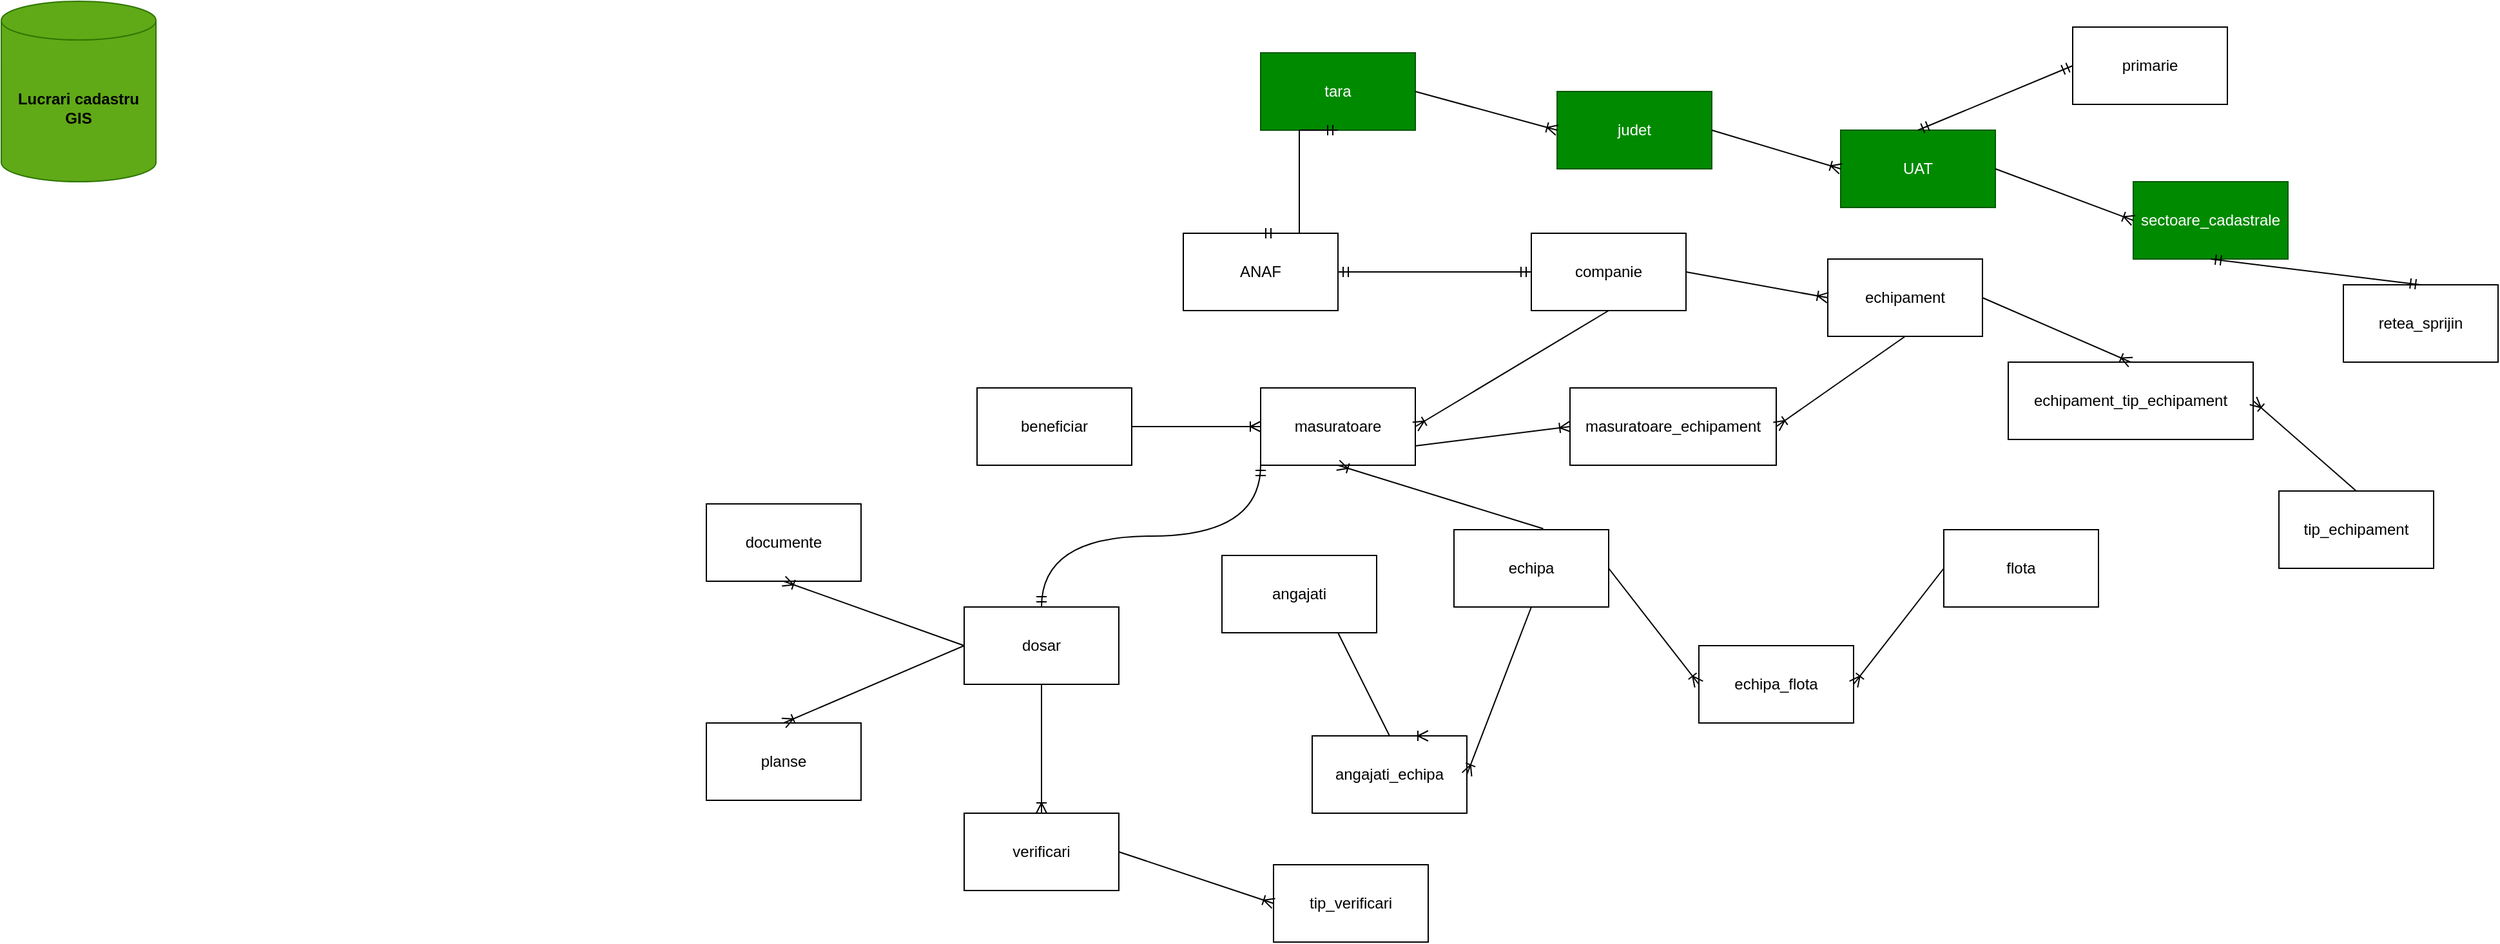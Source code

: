 <mxfile version="22.0.8" type="github">
  <diagram name="Pagina-1" id="PuCSkXzhq6iDSD-JDsau">
    <mxGraphModel dx="2412" dy="823" grid="1" gridSize="10" guides="1" tooltips="1" connect="1" arrows="1" fold="1" page="1" pageScale="1" pageWidth="827" pageHeight="1169" math="0" shadow="0">
      <root>
        <mxCell id="0" />
        <mxCell id="1" parent="0" />
        <mxCell id="dlnl32mdN41B_qW-PVoW-2" value="Lucrari cadastru GIS" style="shape=cylinder3;whiteSpace=wrap;html=1;boundedLbl=1;backgroundOutline=1;size=15;fillColor=#60a917;strokeColor=#2D7600;fontColor=#000000;labelBackgroundColor=none;labelBorderColor=none;fontStyle=1" vertex="1" parent="1">
          <mxGeometry x="-827" width="120" height="140" as="geometry" />
        </mxCell>
        <mxCell id="dlnl32mdN41B_qW-PVoW-3" value="sectoare_cadastrale" style="rounded=0;whiteSpace=wrap;html=1;fillColor=#008a00;fontColor=#ffffff;strokeColor=#005700;" vertex="1" parent="1">
          <mxGeometry x="827" y="140" width="120" height="60" as="geometry" />
        </mxCell>
        <mxCell id="dlnl32mdN41B_qW-PVoW-4" value="retea_sprijin" style="rounded=0;whiteSpace=wrap;html=1;" vertex="1" parent="1">
          <mxGeometry x="990" y="220" width="120" height="60" as="geometry" />
        </mxCell>
        <mxCell id="dlnl32mdN41B_qW-PVoW-5" value="echipa" style="rounded=0;whiteSpace=wrap;html=1;" vertex="1" parent="1">
          <mxGeometry x="300" y="410" width="120" height="60" as="geometry" />
        </mxCell>
        <mxCell id="dlnl32mdN41B_qW-PVoW-6" value="angajati" style="rounded=0;whiteSpace=wrap;html=1;" vertex="1" parent="1">
          <mxGeometry x="120" y="430" width="120" height="60" as="geometry" />
        </mxCell>
        <mxCell id="dlnl32mdN41B_qW-PVoW-7" value="echipament" style="rounded=0;whiteSpace=wrap;html=1;" vertex="1" parent="1">
          <mxGeometry x="590" y="200" width="120" height="60" as="geometry" />
        </mxCell>
        <mxCell id="dlnl32mdN41B_qW-PVoW-9" value="flota" style="rounded=0;whiteSpace=wrap;html=1;" vertex="1" parent="1">
          <mxGeometry x="680" y="410" width="120" height="60" as="geometry" />
        </mxCell>
        <mxCell id="dlnl32mdN41B_qW-PVoW-10" value="documente" style="rounded=0;whiteSpace=wrap;html=1;" vertex="1" parent="1">
          <mxGeometry x="-280" y="390" width="120" height="60" as="geometry" />
        </mxCell>
        <mxCell id="dlnl32mdN41B_qW-PVoW-11" value="masuratoare" style="rounded=0;whiteSpace=wrap;html=1;" vertex="1" parent="1">
          <mxGeometry x="150" y="300" width="120" height="60" as="geometry" />
        </mxCell>
        <mxCell id="dlnl32mdN41B_qW-PVoW-12" value="primarie" style="rounded=0;whiteSpace=wrap;html=1;" vertex="1" parent="1">
          <mxGeometry x="780" y="20" width="120" height="60" as="geometry" />
        </mxCell>
        <mxCell id="dlnl32mdN41B_qW-PVoW-13" value="beneficiar" style="rounded=0;whiteSpace=wrap;html=1;" vertex="1" parent="1">
          <mxGeometry x="-70" y="300" width="120" height="60" as="geometry" />
        </mxCell>
        <mxCell id="dlnl32mdN41B_qW-PVoW-15" value="dosar" style="rounded=0;whiteSpace=wrap;html=1;" vertex="1" parent="1">
          <mxGeometry x="-80" y="470" width="120" height="60" as="geometry" />
        </mxCell>
        <mxCell id="dlnl32mdN41B_qW-PVoW-17" value="planse" style="rounded=0;whiteSpace=wrap;html=1;" vertex="1" parent="1">
          <mxGeometry x="-280" y="560" width="120" height="60" as="geometry" />
        </mxCell>
        <mxCell id="dlnl32mdN41B_qW-PVoW-19" value="tip_verificari" style="rounded=0;whiteSpace=wrap;html=1;" vertex="1" parent="1">
          <mxGeometry x="160" y="670" width="120" height="60" as="geometry" />
        </mxCell>
        <mxCell id="dlnl32mdN41B_qW-PVoW-20" value="verificari" style="rounded=0;whiteSpace=wrap;html=1;" vertex="1" parent="1">
          <mxGeometry x="-80" y="630" width="120" height="60" as="geometry" />
        </mxCell>
        <mxCell id="dlnl32mdN41B_qW-PVoW-21" value="UAT" style="rounded=0;whiteSpace=wrap;html=1;fillColor=#008a00;fontColor=#ffffff;strokeColor=#005700;" vertex="1" parent="1">
          <mxGeometry x="600" y="100" width="120" height="60" as="geometry" />
        </mxCell>
        <mxCell id="dlnl32mdN41B_qW-PVoW-22" value="" style="fontSize=12;html=1;endArrow=ERoneToMany;rounded=0;exitX=1;exitY=0.5;exitDx=0;exitDy=0;entryX=0;entryY=0.5;entryDx=0;entryDy=0;" edge="1" parent="1" source="dlnl32mdN41B_qW-PVoW-21" target="dlnl32mdN41B_qW-PVoW-3">
          <mxGeometry width="100" height="100" relative="1" as="geometry">
            <mxPoint x="200" y="220" as="sourcePoint" />
            <mxPoint x="320" y="60" as="targetPoint" />
          </mxGeometry>
        </mxCell>
        <mxCell id="dlnl32mdN41B_qW-PVoW-23" value="judet" style="rounded=0;whiteSpace=wrap;html=1;fillColor=#008a00;fontColor=#ffffff;strokeColor=#005700;" vertex="1" parent="1">
          <mxGeometry x="380" y="70" width="120" height="60" as="geometry" />
        </mxCell>
        <mxCell id="dlnl32mdN41B_qW-PVoW-24" value="" style="fontSize=12;html=1;endArrow=ERoneToMany;rounded=0;exitX=1;exitY=0.5;exitDx=0;exitDy=0;entryX=0;entryY=0.5;entryDx=0;entryDy=0;" edge="1" parent="1" source="dlnl32mdN41B_qW-PVoW-23" target="dlnl32mdN41B_qW-PVoW-21">
          <mxGeometry width="100" height="100" relative="1" as="geometry">
            <mxPoint x="300" y="100" as="sourcePoint" />
            <mxPoint x="470" y="140" as="targetPoint" />
          </mxGeometry>
        </mxCell>
        <mxCell id="dlnl32mdN41B_qW-PVoW-25" value="tara" style="rounded=0;whiteSpace=wrap;html=1;fillColor=#008a00;fontColor=#ffffff;strokeColor=#005700;" vertex="1" parent="1">
          <mxGeometry x="150" y="40" width="120" height="60" as="geometry" />
        </mxCell>
        <mxCell id="dlnl32mdN41B_qW-PVoW-26" value="" style="fontSize=12;html=1;endArrow=ERoneToMany;rounded=0;entryX=0;entryY=0.5;entryDx=0;entryDy=0;exitX=1;exitY=0.5;exitDx=0;exitDy=0;" edge="1" parent="1" source="dlnl32mdN41B_qW-PVoW-25" target="dlnl32mdN41B_qW-PVoW-23">
          <mxGeometry width="100" height="100" relative="1" as="geometry">
            <mxPoint x="360" y="160" as="sourcePoint" />
            <mxPoint x="264" y="130" as="targetPoint" />
          </mxGeometry>
        </mxCell>
        <mxCell id="dlnl32mdN41B_qW-PVoW-27" value="companie" style="rounded=0;whiteSpace=wrap;html=1;" vertex="1" parent="1">
          <mxGeometry x="360" y="180" width="120" height="60" as="geometry" />
        </mxCell>
        <mxCell id="dlnl32mdN41B_qW-PVoW-28" value="" style="fontSize=12;html=1;endArrow=ERoneToMany;rounded=0;exitX=1;exitY=0.5;exitDx=0;exitDy=0;entryX=0;entryY=0.5;entryDx=0;entryDy=0;" edge="1" parent="1" source="dlnl32mdN41B_qW-PVoW-27" target="dlnl32mdN41B_qW-PVoW-7">
          <mxGeometry width="100" height="100" relative="1" as="geometry">
            <mxPoint x="500" y="270" as="sourcePoint" />
            <mxPoint x="590" y="230" as="targetPoint" />
          </mxGeometry>
        </mxCell>
        <mxCell id="dlnl32mdN41B_qW-PVoW-30" value="ANAF" style="rounded=0;whiteSpace=wrap;html=1;" vertex="1" parent="1">
          <mxGeometry x="90" y="180" width="120" height="60" as="geometry" />
        </mxCell>
        <mxCell id="dlnl32mdN41B_qW-PVoW-31" value="" style="edgeStyle=entityRelationEdgeStyle;fontSize=12;html=1;endArrow=ERmandOne;startArrow=ERmandOne;rounded=0;exitX=1;exitY=0.5;exitDx=0;exitDy=0;entryX=0;entryY=0.5;entryDx=0;entryDy=0;" edge="1" parent="1" source="dlnl32mdN41B_qW-PVoW-30" target="dlnl32mdN41B_qW-PVoW-27">
          <mxGeometry width="100" height="100" relative="1" as="geometry">
            <mxPoint x="470" y="330" as="sourcePoint" />
            <mxPoint x="570" y="230" as="targetPoint" />
          </mxGeometry>
        </mxCell>
        <mxCell id="dlnl32mdN41B_qW-PVoW-32" value="" style="edgeStyle=entityRelationEdgeStyle;fontSize=12;html=1;endArrow=ERmandOne;startArrow=ERmandOne;rounded=0;entryX=0.5;entryY=1;entryDx=0;entryDy=0;exitX=0.5;exitY=0;exitDx=0;exitDy=0;" edge="1" parent="1" source="dlnl32mdN41B_qW-PVoW-30" target="dlnl32mdN41B_qW-PVoW-25">
          <mxGeometry width="100" height="100" relative="1" as="geometry">
            <mxPoint x="470" y="330" as="sourcePoint" />
            <mxPoint x="570" y="230" as="targetPoint" />
          </mxGeometry>
        </mxCell>
        <mxCell id="dlnl32mdN41B_qW-PVoW-33" value="" style="fontSize=12;html=1;endArrow=ERoneToMany;rounded=0;exitX=0.5;exitY=1;exitDx=0;exitDy=0;entryX=1;entryY=0.5;entryDx=0;entryDy=0;" edge="1" parent="1" source="dlnl32mdN41B_qW-PVoW-27" target="dlnl32mdN41B_qW-PVoW-11">
          <mxGeometry width="100" height="100" relative="1" as="geometry">
            <mxPoint x="510" y="400" as="sourcePoint" />
            <mxPoint x="610" y="300" as="targetPoint" />
          </mxGeometry>
        </mxCell>
        <mxCell id="dlnl32mdN41B_qW-PVoW-34" value="masuratoare_echipament" style="rounded=0;whiteSpace=wrap;html=1;" vertex="1" parent="1">
          <mxGeometry x="390" y="300" width="160" height="60" as="geometry" />
        </mxCell>
        <mxCell id="dlnl32mdN41B_qW-PVoW-35" value="" style="fontSize=12;html=1;endArrow=ERoneToMany;rounded=0;exitX=1;exitY=0.75;exitDx=0;exitDy=0;entryX=0;entryY=0.5;entryDx=0;entryDy=0;" edge="1" parent="1" source="dlnl32mdN41B_qW-PVoW-11" target="dlnl32mdN41B_qW-PVoW-34">
          <mxGeometry width="100" height="100" relative="1" as="geometry">
            <mxPoint x="270" y="490" as="sourcePoint" />
            <mxPoint x="370" y="390" as="targetPoint" />
          </mxGeometry>
        </mxCell>
        <mxCell id="dlnl32mdN41B_qW-PVoW-36" value="" style="fontSize=12;html=1;endArrow=ERoneToMany;rounded=0;exitX=0.5;exitY=1;exitDx=0;exitDy=0;entryX=1;entryY=0.5;entryDx=0;entryDy=0;" edge="1" parent="1" source="dlnl32mdN41B_qW-PVoW-7" target="dlnl32mdN41B_qW-PVoW-34">
          <mxGeometry width="100" height="100" relative="1" as="geometry">
            <mxPoint x="650" y="270" as="sourcePoint" />
            <mxPoint x="650" y="350" as="targetPoint" />
          </mxGeometry>
        </mxCell>
        <mxCell id="dlnl32mdN41B_qW-PVoW-37" value="angajati_echipa" style="rounded=0;whiteSpace=wrap;html=1;" vertex="1" parent="1">
          <mxGeometry x="190" y="570" width="120" height="60" as="geometry" />
        </mxCell>
        <mxCell id="dlnl32mdN41B_qW-PVoW-38" value="" style="edgeStyle=entityRelationEdgeStyle;fontSize=12;html=1;endArrow=ERoneToMany;rounded=0;exitX=0.5;exitY=1;exitDx=0;exitDy=0;entryX=0.75;entryY=0;entryDx=0;entryDy=0;" edge="1" parent="1" source="dlnl32mdN41B_qW-PVoW-6" target="dlnl32mdN41B_qW-PVoW-37">
          <mxGeometry width="100" height="100" relative="1" as="geometry">
            <mxPoint x="280" y="550" as="sourcePoint" />
            <mxPoint x="440" y="520" as="targetPoint" />
          </mxGeometry>
        </mxCell>
        <mxCell id="dlnl32mdN41B_qW-PVoW-39" value="" style="fontSize=12;html=1;endArrow=ERoneToMany;rounded=0;entryX=1;entryY=0.5;entryDx=0;entryDy=0;exitX=0.5;exitY=1;exitDx=0;exitDy=0;" edge="1" parent="1" source="dlnl32mdN41B_qW-PVoW-5" target="dlnl32mdN41B_qW-PVoW-37">
          <mxGeometry width="100" height="100" relative="1" as="geometry">
            <mxPoint x="300" y="590" as="sourcePoint" />
            <mxPoint x="320" y="570" as="targetPoint" />
          </mxGeometry>
        </mxCell>
        <mxCell id="dlnl32mdN41B_qW-PVoW-40" value="" style="fontSize=12;html=1;endArrow=ERoneToMany;rounded=0;exitX=0.577;exitY=-0.012;exitDx=0;exitDy=0;exitPerimeter=0;entryX=0.5;entryY=1;entryDx=0;entryDy=0;" edge="1" parent="1" source="dlnl32mdN41B_qW-PVoW-5" target="dlnl32mdN41B_qW-PVoW-11">
          <mxGeometry width="100" height="100" relative="1" as="geometry">
            <mxPoint x="630" y="390" as="sourcePoint" />
            <mxPoint x="730" y="290" as="targetPoint" />
          </mxGeometry>
        </mxCell>
        <mxCell id="dlnl32mdN41B_qW-PVoW-41" value="echipa_flota" style="rounded=0;whiteSpace=wrap;html=1;" vertex="1" parent="1">
          <mxGeometry x="490" y="500" width="120" height="60" as="geometry" />
        </mxCell>
        <mxCell id="dlnl32mdN41B_qW-PVoW-42" value="" style="fontSize=12;html=1;endArrow=ERoneToMany;rounded=0;exitX=1;exitY=0.5;exitDx=0;exitDy=0;entryX=0;entryY=0.5;entryDx=0;entryDy=0;" edge="1" parent="1" source="dlnl32mdN41B_qW-PVoW-5" target="dlnl32mdN41B_qW-PVoW-41">
          <mxGeometry width="100" height="100" relative="1" as="geometry">
            <mxPoint x="610" y="510" as="sourcePoint" />
            <mxPoint x="710" y="410" as="targetPoint" />
          </mxGeometry>
        </mxCell>
        <mxCell id="dlnl32mdN41B_qW-PVoW-43" value="" style="fontSize=12;html=1;endArrow=ERoneToMany;rounded=0;entryX=1;entryY=0.5;entryDx=0;entryDy=0;exitX=0;exitY=0.5;exitDx=0;exitDy=0;" edge="1" parent="1" source="dlnl32mdN41B_qW-PVoW-9" target="dlnl32mdN41B_qW-PVoW-41">
          <mxGeometry width="100" height="100" relative="1" as="geometry">
            <mxPoint x="600" y="450" as="sourcePoint" />
            <mxPoint x="710" y="400" as="targetPoint" />
          </mxGeometry>
        </mxCell>
        <mxCell id="dlnl32mdN41B_qW-PVoW-44" value="" style="fontSize=12;html=1;endArrow=ERmandOne;startArrow=ERmandOne;rounded=0;entryX=0.5;entryY=1;entryDx=0;entryDy=0;exitX=0.5;exitY=0;exitDx=0;exitDy=0;" edge="1" parent="1" source="dlnl32mdN41B_qW-PVoW-4" target="dlnl32mdN41B_qW-PVoW-3">
          <mxGeometry width="100" height="100" relative="1" as="geometry">
            <mxPoint x="650" y="390" as="sourcePoint" />
            <mxPoint x="750" y="290" as="targetPoint" />
          </mxGeometry>
        </mxCell>
        <mxCell id="dlnl32mdN41B_qW-PVoW-45" value="" style="fontSize=12;html=1;endArrow=ERmandOne;startArrow=ERmandOne;rounded=0;entryX=0;entryY=0.5;entryDx=0;entryDy=0;exitX=0.5;exitY=0;exitDx=0;exitDy=0;" edge="1" parent="1" source="dlnl32mdN41B_qW-PVoW-21" target="dlnl32mdN41B_qW-PVoW-12">
          <mxGeometry width="100" height="100" relative="1" as="geometry">
            <mxPoint x="860" y="310" as="sourcePoint" />
            <mxPoint x="897" y="210" as="targetPoint" />
          </mxGeometry>
        </mxCell>
        <mxCell id="dlnl32mdN41B_qW-PVoW-46" value="" style="edgeStyle=entityRelationEdgeStyle;fontSize=12;html=1;endArrow=ERoneToMany;rounded=0;entryX=0;entryY=0.5;entryDx=0;entryDy=0;exitX=1;exitY=0.5;exitDx=0;exitDy=0;" edge="1" parent="1" source="dlnl32mdN41B_qW-PVoW-13" target="dlnl32mdN41B_qW-PVoW-11">
          <mxGeometry width="100" height="100" relative="1" as="geometry">
            <mxPoint x="-50" y="490" as="sourcePoint" />
            <mxPoint x="50" y="390" as="targetPoint" />
          </mxGeometry>
        </mxCell>
        <mxCell id="dlnl32mdN41B_qW-PVoW-47" value="echipament_tip_echipament" style="rounded=0;whiteSpace=wrap;html=1;" vertex="1" parent="1">
          <mxGeometry x="730" y="280" width="190" height="60" as="geometry" />
        </mxCell>
        <mxCell id="dlnl32mdN41B_qW-PVoW-48" value="tip_echipament" style="rounded=0;whiteSpace=wrap;html=1;" vertex="1" parent="1">
          <mxGeometry x="940" y="380" width="120" height="60" as="geometry" />
        </mxCell>
        <mxCell id="dlnl32mdN41B_qW-PVoW-49" value="" style="fontSize=12;html=1;endArrow=ERoneToMany;rounded=0;entryX=0.5;entryY=0;entryDx=0;entryDy=0;exitX=1;exitY=0.5;exitDx=0;exitDy=0;" edge="1" parent="1" source="dlnl32mdN41B_qW-PVoW-7" target="dlnl32mdN41B_qW-PVoW-47">
          <mxGeometry width="100" height="100" relative="1" as="geometry">
            <mxPoint x="750" y="210" as="sourcePoint" />
            <mxPoint x="820" y="250" as="targetPoint" />
          </mxGeometry>
        </mxCell>
        <mxCell id="dlnl32mdN41B_qW-PVoW-50" value="" style="fontSize=12;html=1;endArrow=ERoneToMany;rounded=0;exitX=0.5;exitY=0;exitDx=0;exitDy=0;entryX=1;entryY=0.5;entryDx=0;entryDy=0;" edge="1" parent="1" source="dlnl32mdN41B_qW-PVoW-48" target="dlnl32mdN41B_qW-PVoW-47">
          <mxGeometry width="100" height="100" relative="1" as="geometry">
            <mxPoint x="980" y="490" as="sourcePoint" />
            <mxPoint x="1090" y="510" as="targetPoint" />
          </mxGeometry>
        </mxCell>
        <mxCell id="dlnl32mdN41B_qW-PVoW-51" value="" style="fontSize=12;html=1;endArrow=ERoneToMany;rounded=0;exitX=1;exitY=0.5;exitDx=0;exitDy=0;entryX=0;entryY=0.5;entryDx=0;entryDy=0;" edge="1" parent="1" source="dlnl32mdN41B_qW-PVoW-20" target="dlnl32mdN41B_qW-PVoW-19">
          <mxGeometry width="100" height="100" relative="1" as="geometry">
            <mxPoint x="760" y="820" as="sourcePoint" />
            <mxPoint x="860" y="720" as="targetPoint" />
          </mxGeometry>
        </mxCell>
        <mxCell id="dlnl32mdN41B_qW-PVoW-53" value="" style="edgeStyle=orthogonalEdgeStyle;fontSize=12;html=1;endArrow=ERmandOne;startArrow=ERmandOne;rounded=0;entryX=0;entryY=1;entryDx=0;entryDy=0;exitX=0.5;exitY=0;exitDx=0;exitDy=0;curved=1;" edge="1" parent="1" source="dlnl32mdN41B_qW-PVoW-15" target="dlnl32mdN41B_qW-PVoW-11">
          <mxGeometry width="100" height="100" relative="1" as="geometry">
            <mxPoint x="-30" y="460" as="sourcePoint" />
            <mxPoint x="70" y="360" as="targetPoint" />
          </mxGeometry>
        </mxCell>
        <mxCell id="dlnl32mdN41B_qW-PVoW-54" value="" style="fontSize=12;html=1;endArrow=ERoneToMany;rounded=0;exitX=0.5;exitY=1;exitDx=0;exitDy=0;entryX=0.5;entryY=0;entryDx=0;entryDy=0;" edge="1" parent="1" source="dlnl32mdN41B_qW-PVoW-15" target="dlnl32mdN41B_qW-PVoW-20">
          <mxGeometry width="100" height="100" relative="1" as="geometry">
            <mxPoint x="-120" y="680" as="sourcePoint" />
            <mxPoint x="-20" y="580" as="targetPoint" />
          </mxGeometry>
        </mxCell>
        <mxCell id="dlnl32mdN41B_qW-PVoW-56" value="" style="fontSize=12;html=1;endArrow=ERoneToMany;rounded=0;exitX=0;exitY=0.5;exitDx=0;exitDy=0;entryX=0.5;entryY=0;entryDx=0;entryDy=0;" edge="1" parent="1" source="dlnl32mdN41B_qW-PVoW-15" target="dlnl32mdN41B_qW-PVoW-17">
          <mxGeometry width="100" height="100" relative="1" as="geometry">
            <mxPoint x="-250" y="770" as="sourcePoint" />
            <mxPoint x="-150" y="670" as="targetPoint" />
          </mxGeometry>
        </mxCell>
        <mxCell id="dlnl32mdN41B_qW-PVoW-57" value="" style="fontSize=12;html=1;endArrow=ERoneToMany;rounded=0;exitX=0;exitY=0.5;exitDx=0;exitDy=0;entryX=0.5;entryY=1;entryDx=0;entryDy=0;" edge="1" parent="1" source="dlnl32mdN41B_qW-PVoW-15" target="dlnl32mdN41B_qW-PVoW-10">
          <mxGeometry width="100" height="100" relative="1" as="geometry">
            <mxPoint x="-150" y="490" as="sourcePoint" />
            <mxPoint x="-290" y="550" as="targetPoint" />
          </mxGeometry>
        </mxCell>
      </root>
    </mxGraphModel>
  </diagram>
</mxfile>
